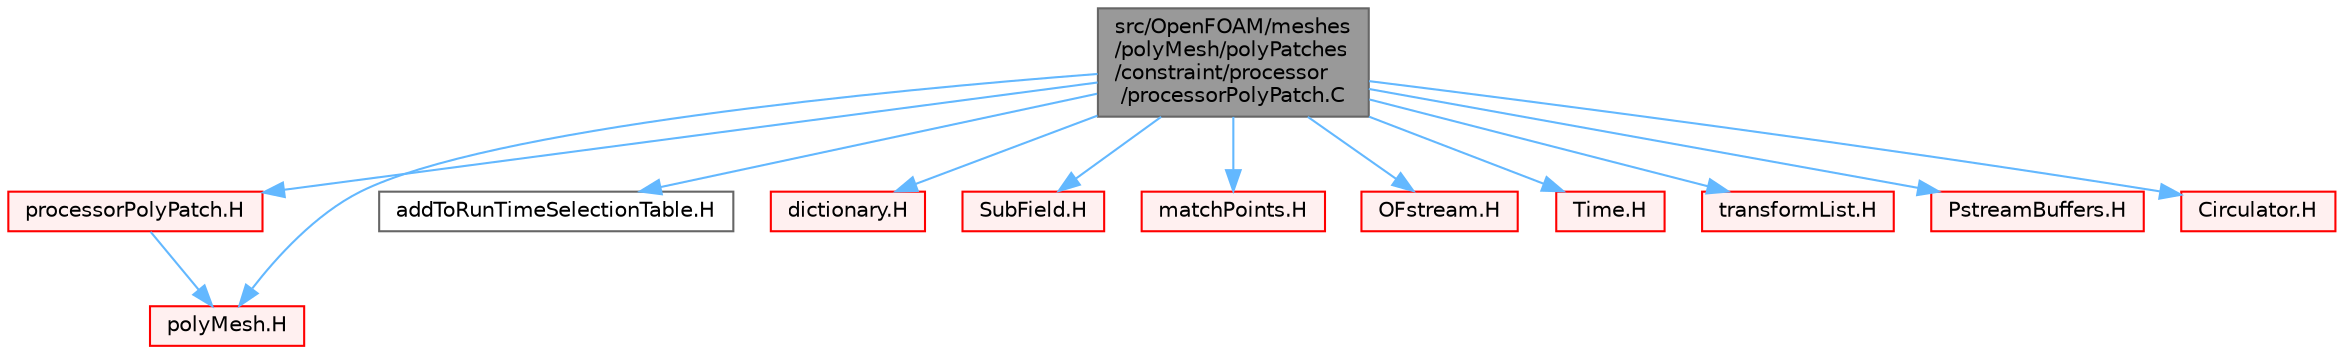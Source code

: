 digraph "src/OpenFOAM/meshes/polyMesh/polyPatches/constraint/processor/processorPolyPatch.C"
{
 // LATEX_PDF_SIZE
  bgcolor="transparent";
  edge [fontname=Helvetica,fontsize=10,labelfontname=Helvetica,labelfontsize=10];
  node [fontname=Helvetica,fontsize=10,shape=box,height=0.2,width=0.4];
  Node1 [id="Node000001",label="src/OpenFOAM/meshes\l/polyMesh/polyPatches\l/constraint/processor\l/processorPolyPatch.C",height=0.2,width=0.4,color="gray40", fillcolor="grey60", style="filled", fontcolor="black",tooltip=" "];
  Node1 -> Node2 [id="edge1_Node000001_Node000002",color="steelblue1",style="solid",tooltip=" "];
  Node2 [id="Node000002",label="processorPolyPatch.H",height=0.2,width=0.4,color="red", fillcolor="#FFF0F0", style="filled",URL="$processorPolyPatch_8H.html",tooltip=" "];
  Node2 -> Node245 [id="edge2_Node000002_Node000245",color="steelblue1",style="solid",tooltip=" "];
  Node245 [id="Node000245",label="polyMesh.H",height=0.2,width=0.4,color="red", fillcolor="#FFF0F0", style="filled",URL="$polyMesh_8H.html",tooltip=" "];
  Node1 -> Node285 [id="edge3_Node000001_Node000285",color="steelblue1",style="solid",tooltip=" "];
  Node285 [id="Node000285",label="addToRunTimeSelectionTable.H",height=0.2,width=0.4,color="grey40", fillcolor="white", style="filled",URL="$addToRunTimeSelectionTable_8H.html",tooltip="Macros for easy insertion into run-time selection tables."];
  Node1 -> Node286 [id="edge4_Node000001_Node000286",color="steelblue1",style="solid",tooltip=" "];
  Node286 [id="Node000286",label="dictionary.H",height=0.2,width=0.4,color="red", fillcolor="#FFF0F0", style="filled",URL="$dictionary_8H.html",tooltip=" "];
  Node1 -> Node221 [id="edge5_Node000001_Node000221",color="steelblue1",style="solid",tooltip=" "];
  Node221 [id="Node000221",label="SubField.H",height=0.2,width=0.4,color="red", fillcolor="#FFF0F0", style="filled",URL="$SubField_8H.html",tooltip=" "];
  Node1 -> Node297 [id="edge6_Node000001_Node000297",color="steelblue1",style="solid",tooltip=" "];
  Node297 [id="Node000297",label="matchPoints.H",height=0.2,width=0.4,color="red", fillcolor="#FFF0F0", style="filled",URL="$matchPoints_8H.html",tooltip="Determine correspondence between points. See below."];
  Node1 -> Node298 [id="edge7_Node000001_Node000298",color="steelblue1",style="solid",tooltip=" "];
  Node298 [id="Node000298",label="OFstream.H",height=0.2,width=0.4,color="red", fillcolor="#FFF0F0", style="filled",URL="$OFstream_8H.html",tooltip=" "];
  Node1 -> Node245 [id="edge8_Node000001_Node000245",color="steelblue1",style="solid",tooltip=" "];
  Node1 -> Node301 [id="edge9_Node000001_Node000301",color="steelblue1",style="solid",tooltip=" "];
  Node301 [id="Node000301",label="Time.H",height=0.2,width=0.4,color="red", fillcolor="#FFF0F0", style="filled",URL="$Time_8H.html",tooltip=" "];
  Node1 -> Node347 [id="edge10_Node000001_Node000347",color="steelblue1",style="solid",tooltip=" "];
  Node347 [id="Node000347",label="transformList.H",height=0.2,width=0.4,color="red", fillcolor="#FFF0F0", style="filled",URL="$transformList_8H.html",tooltip="Spatial transformation functions for list of values and primitive fields."];
  Node1 -> Node351 [id="edge11_Node000001_Node000351",color="steelblue1",style="solid",tooltip=" "];
  Node351 [id="Node000351",label="PstreamBuffers.H",height=0.2,width=0.4,color="red", fillcolor="#FFF0F0", style="filled",URL="$PstreamBuffers_8H.html",tooltip=" "];
  Node1 -> Node353 [id="edge12_Node000001_Node000353",color="steelblue1",style="solid",tooltip=" "];
  Node353 [id="Node000353",label="Circulator.H",height=0.2,width=0.4,color="red", fillcolor="#FFF0F0", style="filled",URL="$Circulator_8H.html",tooltip=" "];
}
